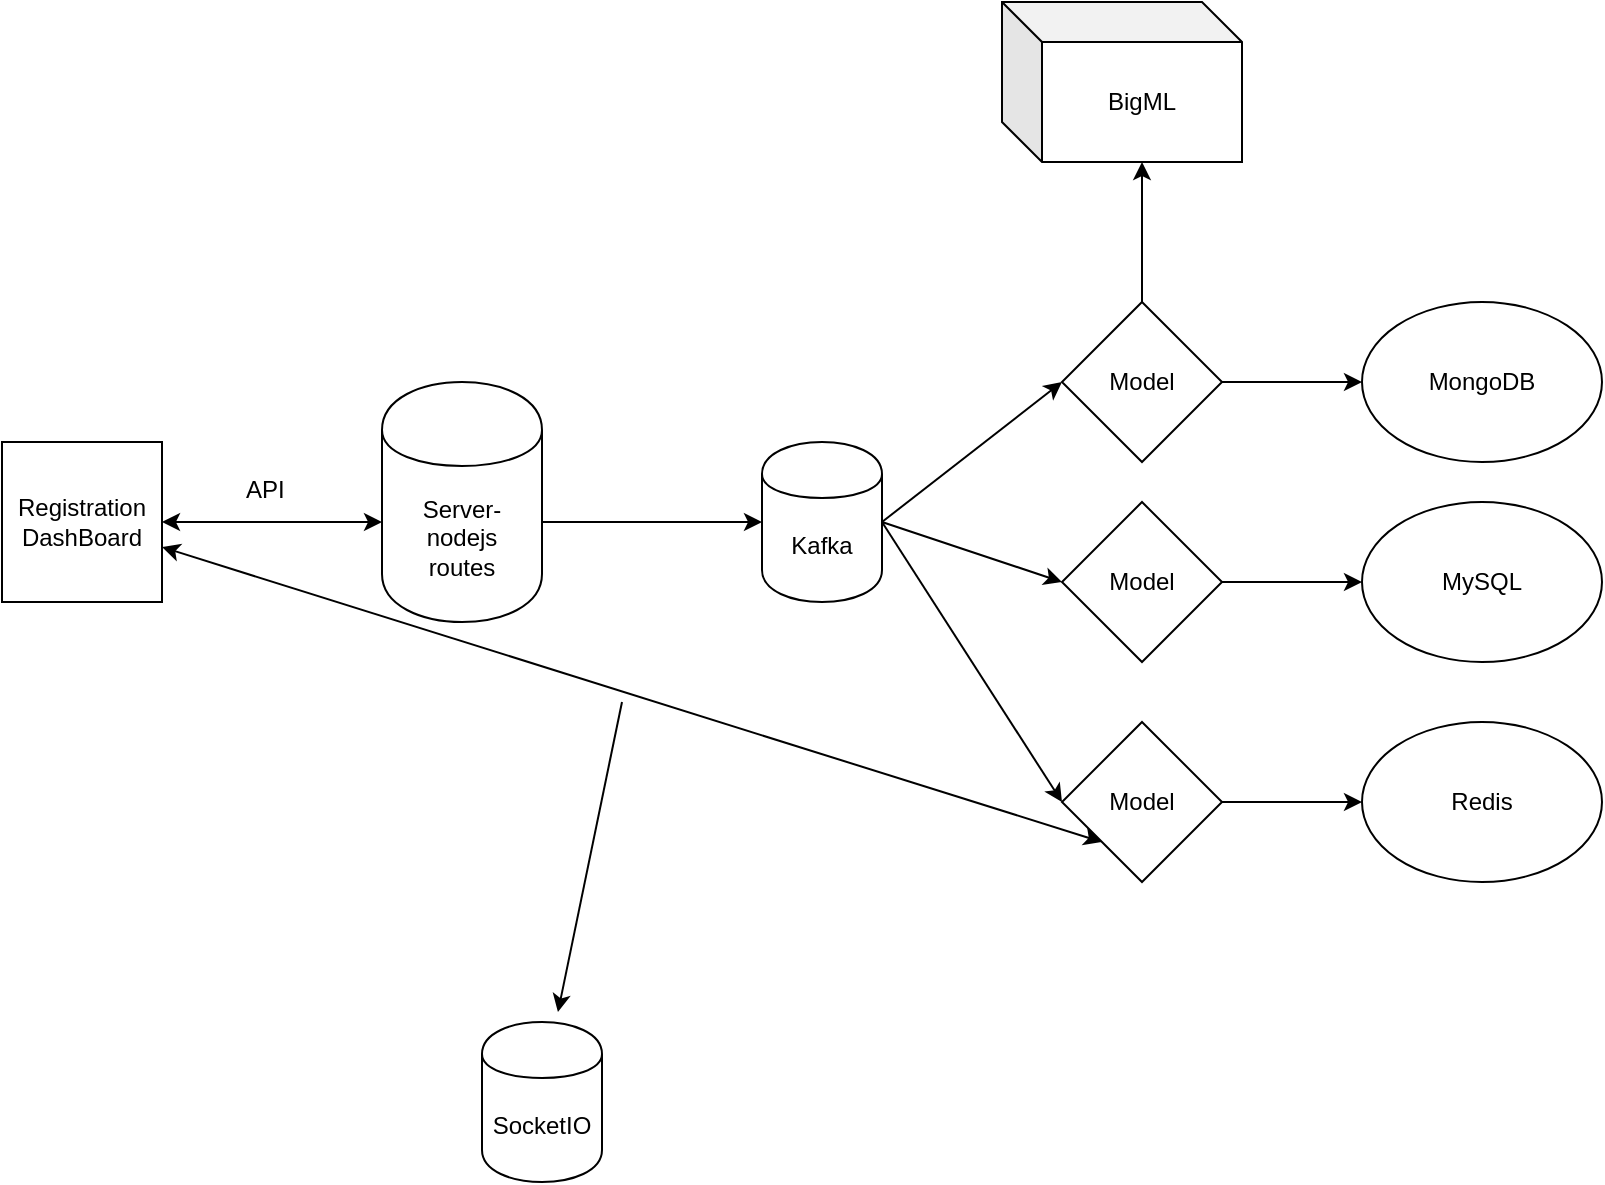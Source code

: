 <mxfile version="12.1.3" pages="1"><diagram id="oKpysK_l2Q17fAwQiSRQ" name="Page-1"><mxGraphModel dx="1220" dy="633" grid="1" gridSize="10" guides="1" tooltips="1" connect="1" arrows="1" fold="1" page="1" pageScale="1" pageWidth="850" pageHeight="1100" math="0" shadow="0"><root><mxCell id="0"/><mxCell id="1" parent="0"/><mxCell id="bpzfnB6oSkh-kijp4hkI-1" value="Registration&lt;br&gt;DashBoard" style="whiteSpace=wrap;html=1;aspect=fixed;" vertex="1" parent="1"><mxGeometry x="20" y="260" width="80" height="80" as="geometry"/></mxCell><mxCell id="bpzfnB6oSkh-kijp4hkI-5" value="" style="endArrow=classic;startArrow=classic;html=1;entryX=0;entryY=0.5;entryDx=0;entryDy=0;exitX=1;exitY=0.5;exitDx=0;exitDy=0;" edge="1" parent="1" source="bpzfnB6oSkh-kijp4hkI-1"><mxGeometry width="50" height="50" relative="1" as="geometry"><mxPoint x="10" y="500" as="sourcePoint"/><mxPoint x="210" y="300" as="targetPoint"/></mxGeometry></mxCell><mxCell id="bpzfnB6oSkh-kijp4hkI-6" value="&lt;span style=&quot;text-align: center ; white-space: normal&quot;&gt;&amp;nbsp; &amp;nbsp; API&lt;/span&gt;" style="text;html=1;resizable=0;points=[];autosize=1;align=left;verticalAlign=top;spacingTop=-4;" vertex="1" parent="1"><mxGeometry x="140" y="260" width="50" height="20" as="geometry"/></mxCell><mxCell id="bpzfnB6oSkh-kijp4hkI-16" value="&lt;span style=&quot;text-align: left&quot;&gt;Kafka&lt;/span&gt;" style="shape=cylinder;whiteSpace=wrap;html=1;boundedLbl=1;backgroundOutline=1;" vertex="1" parent="1"><mxGeometry x="400" y="260" width="60" height="80" as="geometry"/></mxCell><mxCell id="bpzfnB6oSkh-kijp4hkI-21" value="MySQL" style="ellipse;whiteSpace=wrap;html=1;" vertex="1" parent="1"><mxGeometry x="700" y="290" width="120" height="80" as="geometry"/></mxCell><mxCell id="bpzfnB6oSkh-kijp4hkI-22" value="Redis" style="ellipse;whiteSpace=wrap;html=1;" vertex="1" parent="1"><mxGeometry x="700" y="400" width="120" height="80" as="geometry"/></mxCell><mxCell id="bpzfnB6oSkh-kijp4hkI-23" value="MongoDB" style="ellipse;whiteSpace=wrap;html=1;" vertex="1" parent="1"><mxGeometry x="700" y="190" width="120" height="80" as="geometry"/></mxCell><mxCell id="bpzfnB6oSkh-kijp4hkI-24" value="" style="endArrow=classic;html=1;exitX=1;exitY=0.5;exitDx=0;exitDy=0;" edge="1" parent="1" target="bpzfnB6oSkh-kijp4hkI-16"><mxGeometry width="50" height="50" relative="1" as="geometry"><mxPoint x="290" y="300" as="sourcePoint"/><mxPoint x="70" y="530" as="targetPoint"/></mxGeometry></mxCell><mxCell id="bpzfnB6oSkh-kijp4hkI-25" value="" style="endArrow=classic;html=1;entryX=0;entryY=0.5;entryDx=0;entryDy=0;exitX=1;exitY=0.5;exitDx=0;exitDy=0;" edge="1" parent="1" source="bpzfnB6oSkh-kijp4hkI-28" target="bpzfnB6oSkh-kijp4hkI-22"><mxGeometry width="50" height="50" relative="1" as="geometry"><mxPoint x="650" y="610" as="sourcePoint"/><mxPoint x="690" y="600" as="targetPoint"/></mxGeometry></mxCell><mxCell id="bpzfnB6oSkh-kijp4hkI-26" value="" style="endArrow=classic;html=1;entryX=0;entryY=0.5;entryDx=0;entryDy=0;exitX=1;exitY=0.5;exitDx=0;exitDy=0;" edge="1" parent="1" source="bpzfnB6oSkh-kijp4hkI-27" target="bpzfnB6oSkh-kijp4hkI-21"><mxGeometry width="50" height="50" relative="1" as="geometry"><mxPoint x="610" y="520" as="sourcePoint"/><mxPoint x="140" y="590" as="targetPoint"/></mxGeometry></mxCell><mxCell id="bpzfnB6oSkh-kijp4hkI-27" value="Model" style="rhombus;whiteSpace=wrap;html=1;" vertex="1" parent="1"><mxGeometry x="550" y="290" width="80" height="80" as="geometry"/></mxCell><mxCell id="bpzfnB6oSkh-kijp4hkI-28" value="Model" style="rhombus;whiteSpace=wrap;html=1;" vertex="1" parent="1"><mxGeometry x="550" y="400" width="80" height="80" as="geometry"/></mxCell><mxCell id="bpzfnB6oSkh-kijp4hkI-29" value="" style="endArrow=classic;html=1;entryX=0;entryY=0.5;entryDx=0;entryDy=0;exitX=1;exitY=0.5;exitDx=0;exitDy=0;" edge="1" parent="1" source="bpzfnB6oSkh-kijp4hkI-16" target="bpzfnB6oSkh-kijp4hkI-27"><mxGeometry width="50" height="50" relative="1" as="geometry"><mxPoint x="20" y="580" as="sourcePoint"/><mxPoint x="70" y="530" as="targetPoint"/></mxGeometry></mxCell><mxCell id="bpzfnB6oSkh-kijp4hkI-30" value="" style="endArrow=classic;html=1;entryX=0;entryY=0.5;entryDx=0;entryDy=0;" edge="1" parent="1" target="bpzfnB6oSkh-kijp4hkI-28"><mxGeometry width="50" height="50" relative="1" as="geometry"><mxPoint x="460" y="300" as="sourcePoint"/><mxPoint x="560" y="475" as="targetPoint"/></mxGeometry></mxCell><mxCell id="bpzfnB6oSkh-kijp4hkI-31" value="" style="endArrow=classic;html=1;exitX=1;exitY=0.5;exitDx=0;exitDy=0;entryX=0;entryY=0.5;entryDx=0;entryDy=0;" edge="1" parent="1" source="bpzfnB6oSkh-kijp4hkI-16" target="bpzfnB6oSkh-kijp4hkI-32"><mxGeometry width="50" height="50" relative="1" as="geometry"><mxPoint x="470" y="300" as="sourcePoint"/><mxPoint x="600" y="140" as="targetPoint"/></mxGeometry></mxCell><mxCell id="bpzfnB6oSkh-kijp4hkI-32" value="Model" style="rhombus;whiteSpace=wrap;html=1;" vertex="1" parent="1"><mxGeometry x="550" y="190" width="80" height="80" as="geometry"/></mxCell><mxCell id="bpzfnB6oSkh-kijp4hkI-33" value="BigML" style="shape=cube;whiteSpace=wrap;html=1;boundedLbl=1;backgroundOutline=1;darkOpacity=0.05;darkOpacity2=0.1;" vertex="1" parent="1"><mxGeometry x="520" y="40" width="120" height="80" as="geometry"/></mxCell><mxCell id="bpzfnB6oSkh-kijp4hkI-34" value="" style="endArrow=classic;html=1;exitX=0.5;exitY=0;exitDx=0;exitDy=0;entryX=0;entryY=0;entryDx=70;entryDy=80;entryPerimeter=0;" edge="1" parent="1" source="bpzfnB6oSkh-kijp4hkI-32" target="bpzfnB6oSkh-kijp4hkI-33"><mxGeometry width="50" height="50" relative="1" as="geometry"><mxPoint x="580" y="170" as="sourcePoint"/><mxPoint x="630" y="120" as="targetPoint"/></mxGeometry></mxCell><mxCell id="bpzfnB6oSkh-kijp4hkI-35" value="" style="endArrow=classic;html=1;exitX=1;exitY=0.5;exitDx=0;exitDy=0;" edge="1" parent="1" source="bpzfnB6oSkh-kijp4hkI-32" target="bpzfnB6oSkh-kijp4hkI-23"><mxGeometry width="50" height="50" relative="1" as="geometry"><mxPoint x="630" y="370" as="sourcePoint"/><mxPoint x="700" y="370" as="targetPoint"/></mxGeometry></mxCell><mxCell id="bpzfnB6oSkh-kijp4hkI-37" value="" style="endArrow=classic;startArrow=classic;html=1;entryX=0;entryY=1;entryDx=0;entryDy=0;" edge="1" parent="1" source="bpzfnB6oSkh-kijp4hkI-1" target="bpzfnB6oSkh-kijp4hkI-28"><mxGeometry width="50" height="50" relative="1" as="geometry"><mxPoint x="20" y="550" as="sourcePoint"/><mxPoint x="70" y="500" as="targetPoint"/></mxGeometry></mxCell><mxCell id="bpzfnB6oSkh-kijp4hkI-38" value="&lt;span style=&quot;white-space: normal&quot;&gt;SocketIO&lt;/span&gt;" style="shape=cylinder;whiteSpace=wrap;html=1;boundedLbl=1;backgroundOutline=1;" vertex="1" parent="1"><mxGeometry x="260" y="550" width="60" height="80" as="geometry"/></mxCell><mxCell id="bpzfnB6oSkh-kijp4hkI-39" value="&lt;span style=&quot;white-space: normal&quot;&gt;Server- nodejs&lt;/span&gt;&lt;br style=&quot;white-space: normal&quot;&gt;&lt;span style=&quot;white-space: normal&quot;&gt;routes&lt;/span&gt;" style="shape=cylinder;whiteSpace=wrap;html=1;boundedLbl=1;backgroundOutline=1;" vertex="1" parent="1"><mxGeometry x="210" y="230" width="80" height="120" as="geometry"/></mxCell><mxCell id="bpzfnB6oSkh-kijp4hkI-41" value="" style="endArrow=classic;html=1;entryX=0.633;entryY=-0.062;entryDx=0;entryDy=0;entryPerimeter=0;" edge="1" parent="1" target="bpzfnB6oSkh-kijp4hkI-38"><mxGeometry width="50" height="50" relative="1" as="geometry"><mxPoint x="330" y="390" as="sourcePoint"/><mxPoint x="70" y="650" as="targetPoint"/></mxGeometry></mxCell></root></mxGraphModel></diagram></mxfile>
